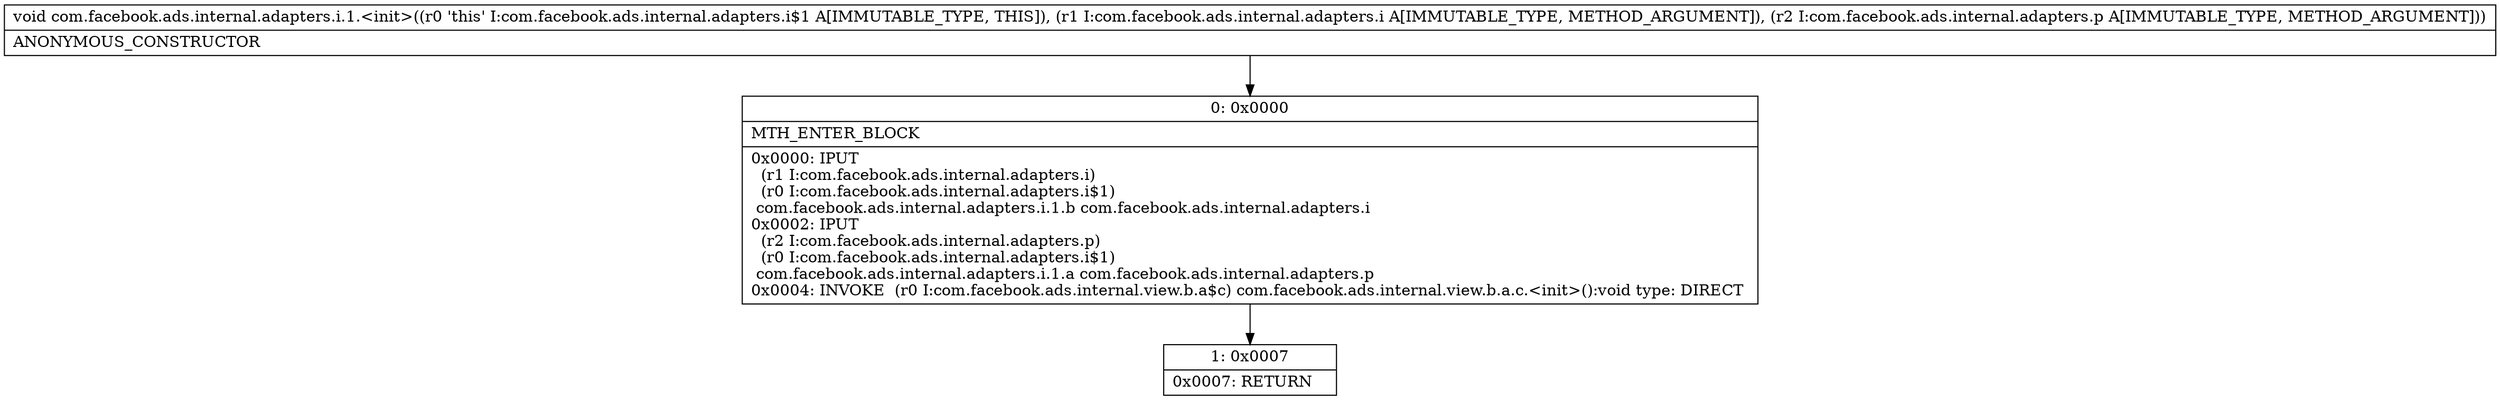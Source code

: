 digraph "CFG forcom.facebook.ads.internal.adapters.i.1.\<init\>(Lcom\/facebook\/ads\/internal\/adapters\/i;Lcom\/facebook\/ads\/internal\/adapters\/p;)V" {
Node_0 [shape=record,label="{0\:\ 0x0000|MTH_ENTER_BLOCK\l|0x0000: IPUT  \l  (r1 I:com.facebook.ads.internal.adapters.i)\l  (r0 I:com.facebook.ads.internal.adapters.i$1)\l com.facebook.ads.internal.adapters.i.1.b com.facebook.ads.internal.adapters.i \l0x0002: IPUT  \l  (r2 I:com.facebook.ads.internal.adapters.p)\l  (r0 I:com.facebook.ads.internal.adapters.i$1)\l com.facebook.ads.internal.adapters.i.1.a com.facebook.ads.internal.adapters.p \l0x0004: INVOKE  (r0 I:com.facebook.ads.internal.view.b.a$c) com.facebook.ads.internal.view.b.a.c.\<init\>():void type: DIRECT \l}"];
Node_1 [shape=record,label="{1\:\ 0x0007|0x0007: RETURN   \l}"];
MethodNode[shape=record,label="{void com.facebook.ads.internal.adapters.i.1.\<init\>((r0 'this' I:com.facebook.ads.internal.adapters.i$1 A[IMMUTABLE_TYPE, THIS]), (r1 I:com.facebook.ads.internal.adapters.i A[IMMUTABLE_TYPE, METHOD_ARGUMENT]), (r2 I:com.facebook.ads.internal.adapters.p A[IMMUTABLE_TYPE, METHOD_ARGUMENT]))  | ANONYMOUS_CONSTRUCTOR\l}"];
MethodNode -> Node_0;
Node_0 -> Node_1;
}

